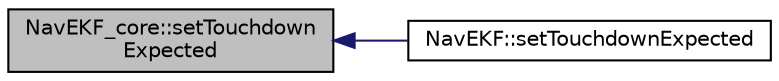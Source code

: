 digraph "NavEKF_core::setTouchdownExpected"
{
 // INTERACTIVE_SVG=YES
  edge [fontname="Helvetica",fontsize="10",labelfontname="Helvetica",labelfontsize="10"];
  node [fontname="Helvetica",fontsize="10",shape=record];
  rankdir="LR";
  Node1 [label="NavEKF_core::setTouchdown\lExpected",height=0.2,width=0.4,color="black", fillcolor="grey75", style="filled", fontcolor="black"];
  Node1 -> Node2 [dir="back",color="midnightblue",fontsize="10",style="solid",fontname="Helvetica"];
  Node2 [label="NavEKF::setTouchdownExpected",height=0.2,width=0.4,color="black", fillcolor="white", style="filled",URL="$classNavEKF.html#a6dd42da4655ea2038e6c33c5fc55a4ce"];
}
